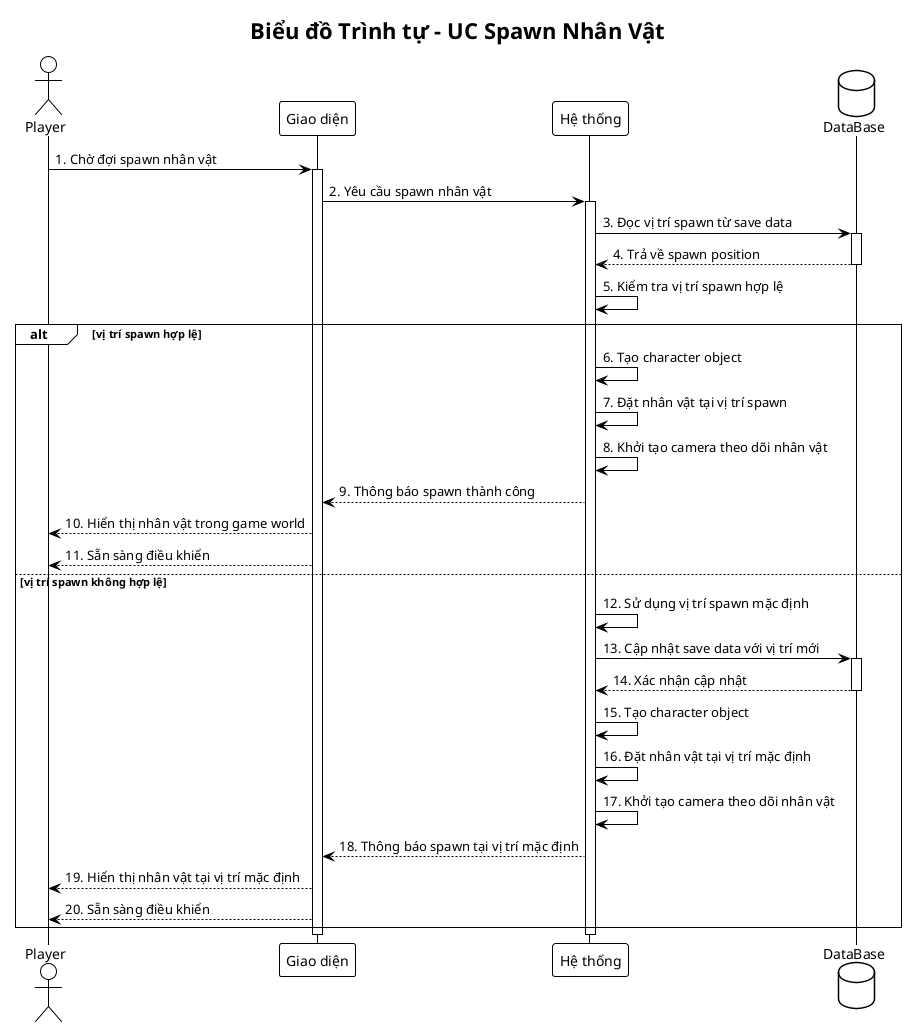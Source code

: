 @startuml Sequence_UC4_Spawn_Nhan_Vat
!theme plain

title Biểu đồ Trình tự - UC Spawn Nhân Vật

actor Player
participant "Giao diện" as UI
participant "Hệ thống" as System
database "DataBase" as DB

Player -> UI: 1. Chờ đợi spawn nhân vật
activate UI
UI -> System: 2. Yêu cầu spawn nhân vật
activate System

System -> DB: 3. Đọc vị trí spawn từ save data
activate DB
DB --> System: 4. Trả về spawn position
deactivate DB

System -> System: 5. Kiểm tra vị trí spawn hợp lệ

alt vị trí spawn hợp lệ
    System -> System: 6. Tạo character object
    System -> System: 7. Đặt nhân vật tại vị trí spawn
    System -> System: 8. Khởi tạo camera theo dõi nhân vật
    
    System --> UI: 9. Thông báo spawn thành công
    UI --> Player: 10. Hiển thị nhân vật trong game world
    UI --> Player: 11. Sẵn sàng điều khiển
    
else vị trí spawn không hợp lệ
    System -> System: 12. Sử dụng vị trí spawn mặc định
    
    System -> DB: 13. Cập nhật save data với vị trí mới
    activate DB
    DB --> System: 14. Xác nhận cập nhật
    deactivate DB
    
    System -> System: 15. Tạo character object
    System -> System: 16. Đặt nhân vật tại vị trí mặc định
    System -> System: 17. Khởi tạo camera theo dõi nhân vật
    
    System --> UI: 18. Thông báo spawn tại vị trí mặc định
    UI --> Player: 19. Hiển thị nhân vật tại vị trí mặc định
    UI --> Player: 20. Sẵn sàng điều khiển
end

deactivate System
deactivate UI

@enduml


